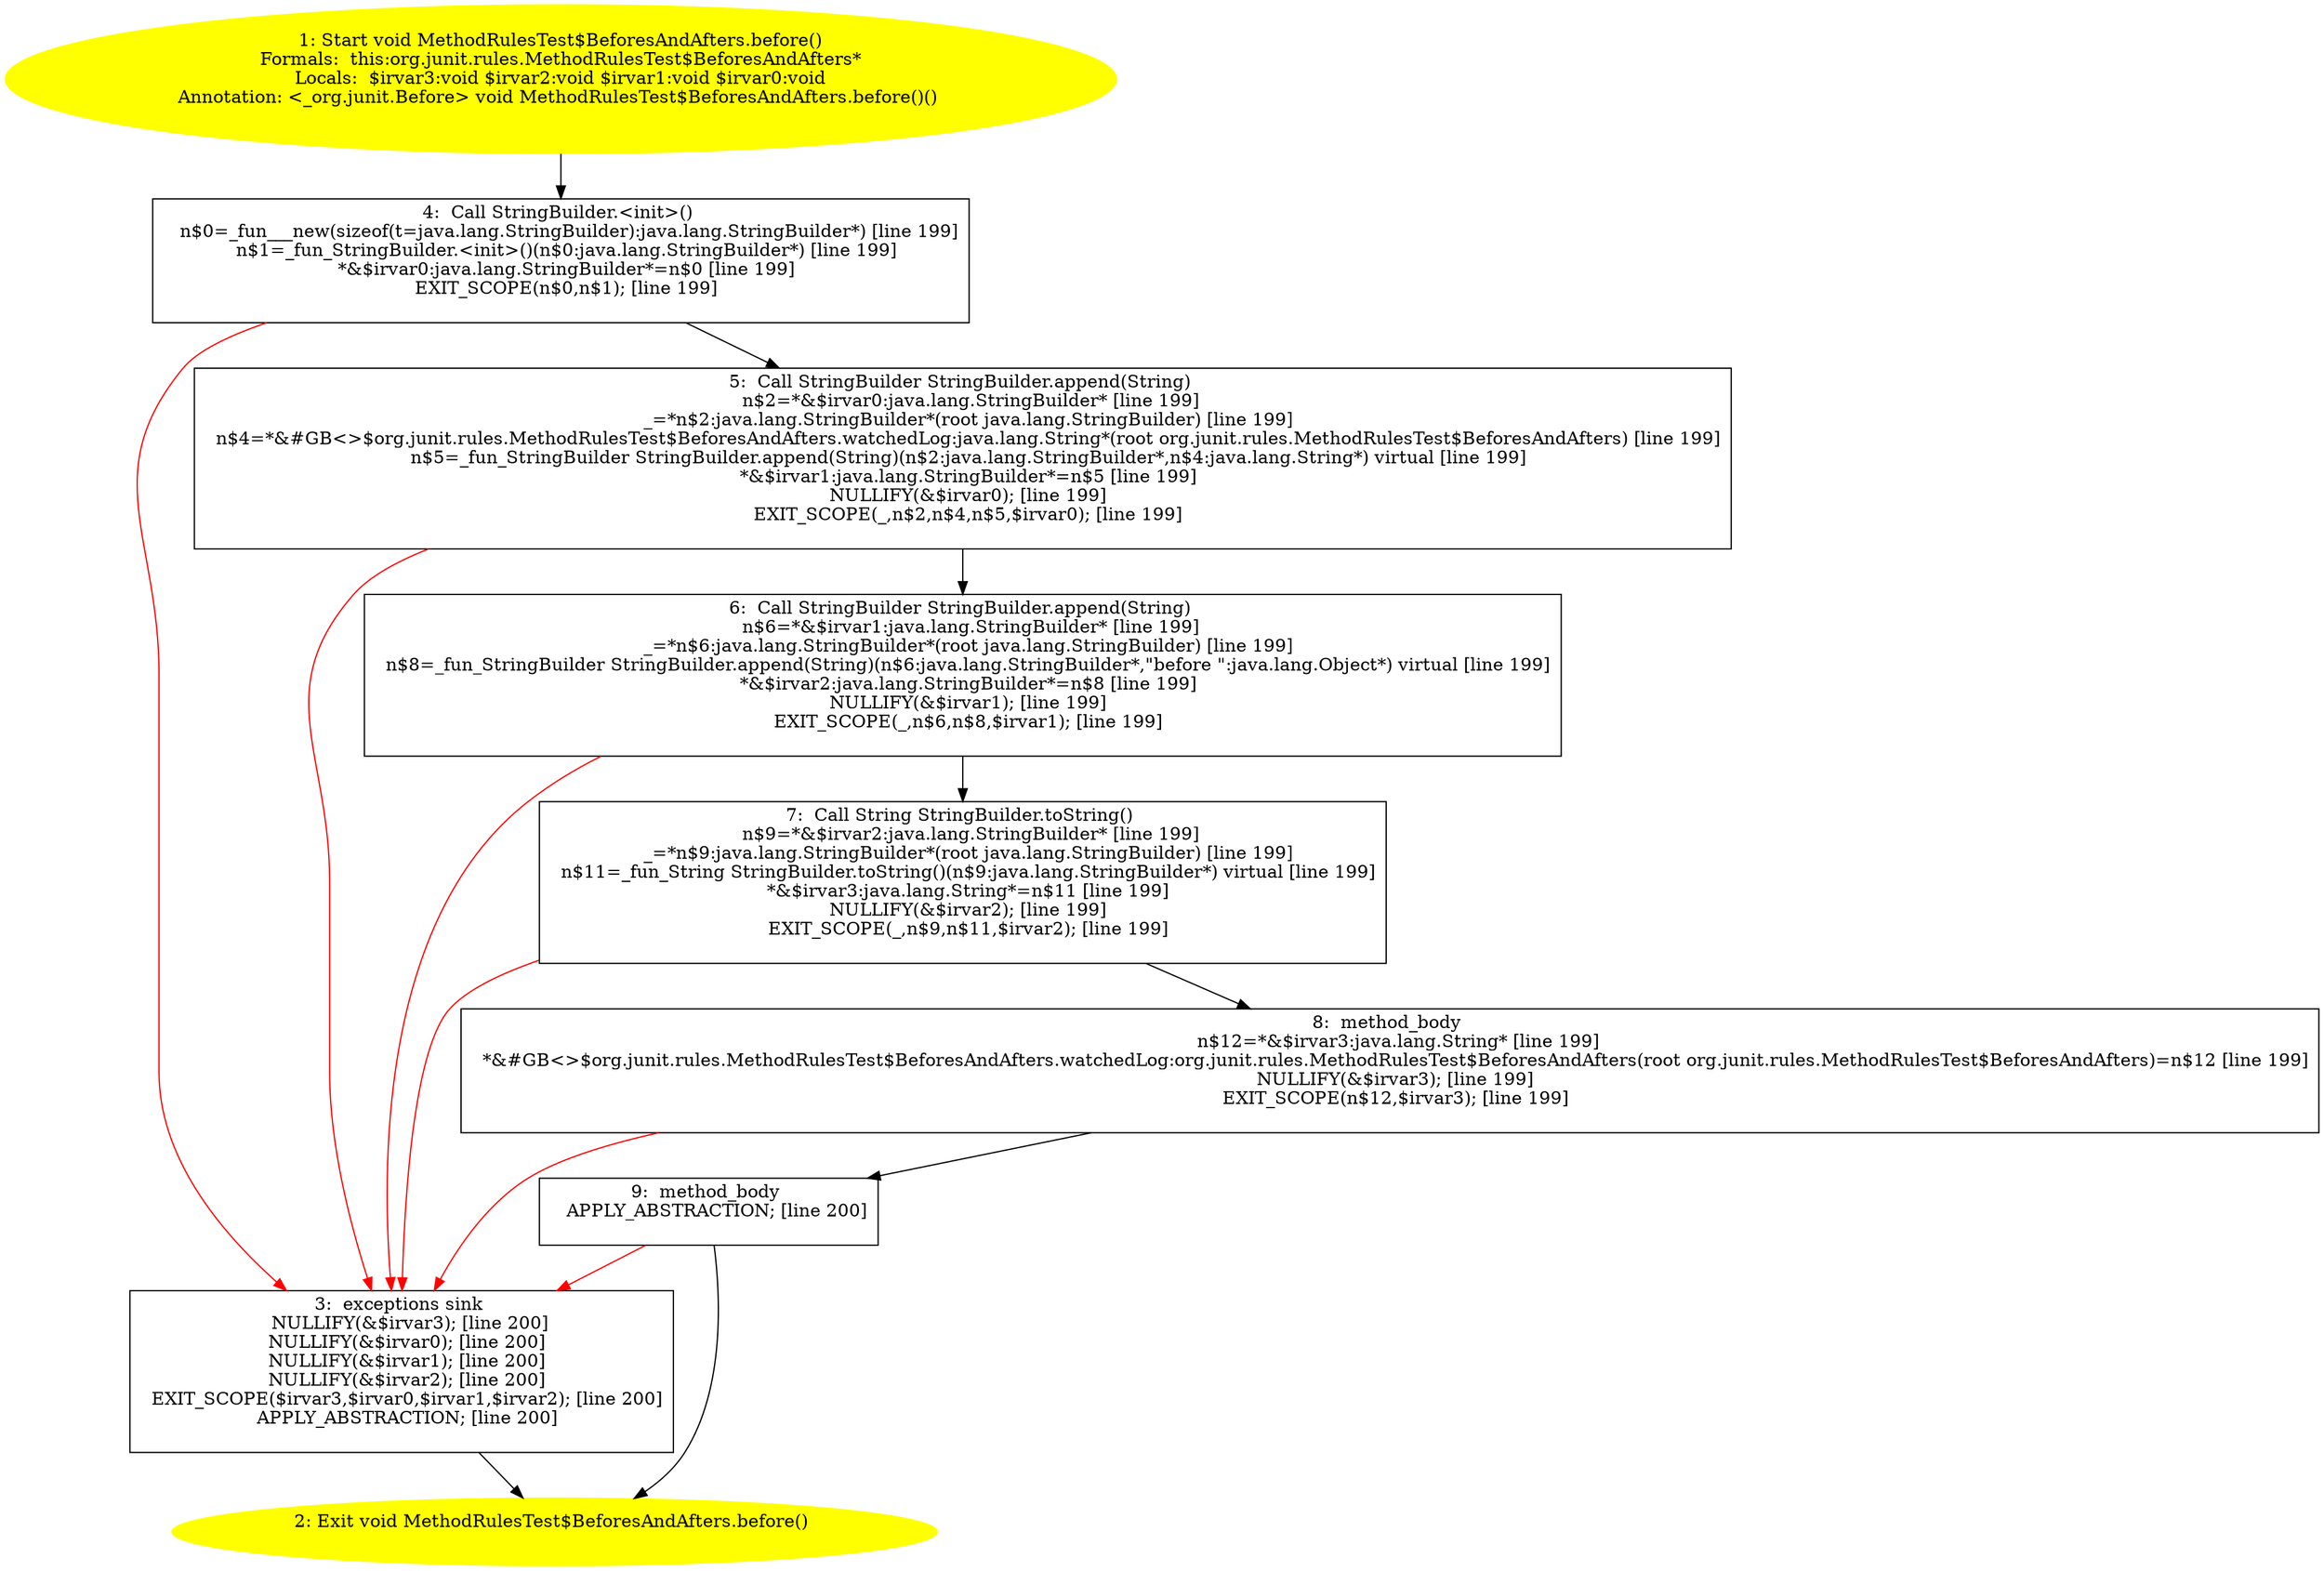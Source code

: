 /* @generated */
digraph cfg {
"org.junit.rules.MethodRulesTest$BeforesAndAfters.before():void.358b78832ad4e0f0025314893d8c6597_1" [label="1: Start void MethodRulesTest$BeforesAndAfters.before()\nFormals:  this:org.junit.rules.MethodRulesTest$BeforesAndAfters*\nLocals:  $irvar3:void $irvar2:void $irvar1:void $irvar0:void\nAnnotation: <_org.junit.Before> void MethodRulesTest$BeforesAndAfters.before()() \n  " color=yellow style=filled]
	

	 "org.junit.rules.MethodRulesTest$BeforesAndAfters.before():void.358b78832ad4e0f0025314893d8c6597_1" -> "org.junit.rules.MethodRulesTest$BeforesAndAfters.before():void.358b78832ad4e0f0025314893d8c6597_4" ;
"org.junit.rules.MethodRulesTest$BeforesAndAfters.before():void.358b78832ad4e0f0025314893d8c6597_2" [label="2: Exit void MethodRulesTest$BeforesAndAfters.before() \n  " color=yellow style=filled]
	

"org.junit.rules.MethodRulesTest$BeforesAndAfters.before():void.358b78832ad4e0f0025314893d8c6597_3" [label="3:  exceptions sink \n   NULLIFY(&$irvar3); [line 200]\n  NULLIFY(&$irvar0); [line 200]\n  NULLIFY(&$irvar1); [line 200]\n  NULLIFY(&$irvar2); [line 200]\n  EXIT_SCOPE($irvar3,$irvar0,$irvar1,$irvar2); [line 200]\n  APPLY_ABSTRACTION; [line 200]\n " shape="box"]
	

	 "org.junit.rules.MethodRulesTest$BeforesAndAfters.before():void.358b78832ad4e0f0025314893d8c6597_3" -> "org.junit.rules.MethodRulesTest$BeforesAndAfters.before():void.358b78832ad4e0f0025314893d8c6597_2" ;
"org.junit.rules.MethodRulesTest$BeforesAndAfters.before():void.358b78832ad4e0f0025314893d8c6597_4" [label="4:  Call StringBuilder.<init>() \n   n$0=_fun___new(sizeof(t=java.lang.StringBuilder):java.lang.StringBuilder*) [line 199]\n  n$1=_fun_StringBuilder.<init>()(n$0:java.lang.StringBuilder*) [line 199]\n  *&$irvar0:java.lang.StringBuilder*=n$0 [line 199]\n  EXIT_SCOPE(n$0,n$1); [line 199]\n " shape="box"]
	

	 "org.junit.rules.MethodRulesTest$BeforesAndAfters.before():void.358b78832ad4e0f0025314893d8c6597_4" -> "org.junit.rules.MethodRulesTest$BeforesAndAfters.before():void.358b78832ad4e0f0025314893d8c6597_5" ;
	 "org.junit.rules.MethodRulesTest$BeforesAndAfters.before():void.358b78832ad4e0f0025314893d8c6597_4" -> "org.junit.rules.MethodRulesTest$BeforesAndAfters.before():void.358b78832ad4e0f0025314893d8c6597_3" [color="red" ];
"org.junit.rules.MethodRulesTest$BeforesAndAfters.before():void.358b78832ad4e0f0025314893d8c6597_5" [label="5:  Call StringBuilder StringBuilder.append(String) \n   n$2=*&$irvar0:java.lang.StringBuilder* [line 199]\n  _=*n$2:java.lang.StringBuilder*(root java.lang.StringBuilder) [line 199]\n  n$4=*&#GB<>$org.junit.rules.MethodRulesTest$BeforesAndAfters.watchedLog:java.lang.String*(root org.junit.rules.MethodRulesTest$BeforesAndAfters) [line 199]\n  n$5=_fun_StringBuilder StringBuilder.append(String)(n$2:java.lang.StringBuilder*,n$4:java.lang.String*) virtual [line 199]\n  *&$irvar1:java.lang.StringBuilder*=n$5 [line 199]\n  NULLIFY(&$irvar0); [line 199]\n  EXIT_SCOPE(_,n$2,n$4,n$5,$irvar0); [line 199]\n " shape="box"]
	

	 "org.junit.rules.MethodRulesTest$BeforesAndAfters.before():void.358b78832ad4e0f0025314893d8c6597_5" -> "org.junit.rules.MethodRulesTest$BeforesAndAfters.before():void.358b78832ad4e0f0025314893d8c6597_6" ;
	 "org.junit.rules.MethodRulesTest$BeforesAndAfters.before():void.358b78832ad4e0f0025314893d8c6597_5" -> "org.junit.rules.MethodRulesTest$BeforesAndAfters.before():void.358b78832ad4e0f0025314893d8c6597_3" [color="red" ];
"org.junit.rules.MethodRulesTest$BeforesAndAfters.before():void.358b78832ad4e0f0025314893d8c6597_6" [label="6:  Call StringBuilder StringBuilder.append(String) \n   n$6=*&$irvar1:java.lang.StringBuilder* [line 199]\n  _=*n$6:java.lang.StringBuilder*(root java.lang.StringBuilder) [line 199]\n  n$8=_fun_StringBuilder StringBuilder.append(String)(n$6:java.lang.StringBuilder*,\"before \":java.lang.Object*) virtual [line 199]\n  *&$irvar2:java.lang.StringBuilder*=n$8 [line 199]\n  NULLIFY(&$irvar1); [line 199]\n  EXIT_SCOPE(_,n$6,n$8,$irvar1); [line 199]\n " shape="box"]
	

	 "org.junit.rules.MethodRulesTest$BeforesAndAfters.before():void.358b78832ad4e0f0025314893d8c6597_6" -> "org.junit.rules.MethodRulesTest$BeforesAndAfters.before():void.358b78832ad4e0f0025314893d8c6597_7" ;
	 "org.junit.rules.MethodRulesTest$BeforesAndAfters.before():void.358b78832ad4e0f0025314893d8c6597_6" -> "org.junit.rules.MethodRulesTest$BeforesAndAfters.before():void.358b78832ad4e0f0025314893d8c6597_3" [color="red" ];
"org.junit.rules.MethodRulesTest$BeforesAndAfters.before():void.358b78832ad4e0f0025314893d8c6597_7" [label="7:  Call String StringBuilder.toString() \n   n$9=*&$irvar2:java.lang.StringBuilder* [line 199]\n  _=*n$9:java.lang.StringBuilder*(root java.lang.StringBuilder) [line 199]\n  n$11=_fun_String StringBuilder.toString()(n$9:java.lang.StringBuilder*) virtual [line 199]\n  *&$irvar3:java.lang.String*=n$11 [line 199]\n  NULLIFY(&$irvar2); [line 199]\n  EXIT_SCOPE(_,n$9,n$11,$irvar2); [line 199]\n " shape="box"]
	

	 "org.junit.rules.MethodRulesTest$BeforesAndAfters.before():void.358b78832ad4e0f0025314893d8c6597_7" -> "org.junit.rules.MethodRulesTest$BeforesAndAfters.before():void.358b78832ad4e0f0025314893d8c6597_8" ;
	 "org.junit.rules.MethodRulesTest$BeforesAndAfters.before():void.358b78832ad4e0f0025314893d8c6597_7" -> "org.junit.rules.MethodRulesTest$BeforesAndAfters.before():void.358b78832ad4e0f0025314893d8c6597_3" [color="red" ];
"org.junit.rules.MethodRulesTest$BeforesAndAfters.before():void.358b78832ad4e0f0025314893d8c6597_8" [label="8:  method_body \n   n$12=*&$irvar3:java.lang.String* [line 199]\n  *&#GB<>$org.junit.rules.MethodRulesTest$BeforesAndAfters.watchedLog:org.junit.rules.MethodRulesTest$BeforesAndAfters(root org.junit.rules.MethodRulesTest$BeforesAndAfters)=n$12 [line 199]\n  NULLIFY(&$irvar3); [line 199]\n  EXIT_SCOPE(n$12,$irvar3); [line 199]\n " shape="box"]
	

	 "org.junit.rules.MethodRulesTest$BeforesAndAfters.before():void.358b78832ad4e0f0025314893d8c6597_8" -> "org.junit.rules.MethodRulesTest$BeforesAndAfters.before():void.358b78832ad4e0f0025314893d8c6597_9" ;
	 "org.junit.rules.MethodRulesTest$BeforesAndAfters.before():void.358b78832ad4e0f0025314893d8c6597_8" -> "org.junit.rules.MethodRulesTest$BeforesAndAfters.before():void.358b78832ad4e0f0025314893d8c6597_3" [color="red" ];
"org.junit.rules.MethodRulesTest$BeforesAndAfters.before():void.358b78832ad4e0f0025314893d8c6597_9" [label="9:  method_body \n   APPLY_ABSTRACTION; [line 200]\n " shape="box"]
	

	 "org.junit.rules.MethodRulesTest$BeforesAndAfters.before():void.358b78832ad4e0f0025314893d8c6597_9" -> "org.junit.rules.MethodRulesTest$BeforesAndAfters.before():void.358b78832ad4e0f0025314893d8c6597_2" ;
	 "org.junit.rules.MethodRulesTest$BeforesAndAfters.before():void.358b78832ad4e0f0025314893d8c6597_9" -> "org.junit.rules.MethodRulesTest$BeforesAndAfters.before():void.358b78832ad4e0f0025314893d8c6597_3" [color="red" ];
}
